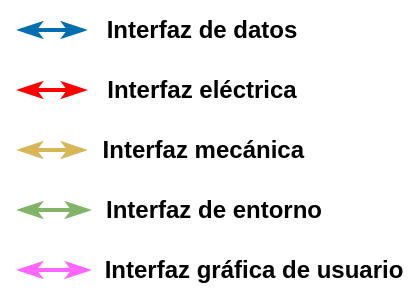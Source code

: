 <mxfile version="21.6.8" type="device">
  <diagram name="Page-1" id="ent9wL-jN6UkbQGGaIxV">
    <mxGraphModel dx="420" dy="217" grid="1" gridSize="10" guides="1" tooltips="1" connect="1" arrows="1" fold="1" page="1" pageScale="1" pageWidth="827" pageHeight="1169" math="0" shadow="0">
      <root>
        <mxCell id="0" />
        <mxCell id="1" parent="0" />
        <mxCell id="JQMjF-RkJTfRR0I4q0be-5" style="edgeStyle=orthogonalEdgeStyle;rounded=0;orthogonalLoop=1;jettySize=auto;html=1;exitX=0;exitY=0.5;exitDx=0;exitDy=0;startArrow=classicThin;startFill=1;endArrow=classicThin;endFill=1;strokeWidth=2;fillColor=#1ba1e2;strokeColor=#006EAF;" edge="1" parent="1" source="JQMjF-RkJTfRR0I4q0be-3">
          <mxGeometry relative="1" as="geometry">
            <mxPoint x="320" y="145" as="targetPoint" />
          </mxGeometry>
        </mxCell>
        <mxCell id="JQMjF-RkJTfRR0I4q0be-3" value="&lt;b&gt;Interfaz de datos&lt;/b&gt;" style="text;html=1;strokeColor=none;fillColor=none;align=center;verticalAlign=middle;whiteSpace=wrap;rounded=0;" vertex="1" parent="1">
          <mxGeometry x="354" y="130" width="116" height="30" as="geometry" />
        </mxCell>
        <mxCell id="JQMjF-RkJTfRR0I4q0be-6" style="edgeStyle=orthogonalEdgeStyle;rounded=0;orthogonalLoop=1;jettySize=auto;html=1;exitX=0;exitY=0.5;exitDx=0;exitDy=0;startArrow=classicThin;startFill=1;endArrow=classicThin;endFill=1;strokeWidth=2;fillColor=#e51400;strokeColor=#ff0000;" edge="1" parent="1" source="JQMjF-RkJTfRR0I4q0be-7">
          <mxGeometry relative="1" as="geometry">
            <mxPoint x="320" y="175" as="targetPoint" />
          </mxGeometry>
        </mxCell>
        <mxCell id="JQMjF-RkJTfRR0I4q0be-7" value="&lt;b&gt;Interfaz eléctrica&lt;/b&gt;" style="text;html=1;strokeColor=none;fillColor=none;align=center;verticalAlign=middle;whiteSpace=wrap;rounded=0;" vertex="1" parent="1">
          <mxGeometry x="354" y="160" width="116" height="30" as="geometry" />
        </mxCell>
        <mxCell id="JQMjF-RkJTfRR0I4q0be-8" style="edgeStyle=orthogonalEdgeStyle;rounded=0;orthogonalLoop=1;jettySize=auto;html=1;exitX=0;exitY=0.5;exitDx=0;exitDy=0;startArrow=classicThin;startFill=1;endArrow=classicThin;endFill=1;strokeWidth=2;fillColor=#fff2cc;strokeColor=#d6b656;gradientColor=#ffd966;" edge="1" parent="1" source="JQMjF-RkJTfRR0I4q0be-9">
          <mxGeometry relative="1" as="geometry">
            <mxPoint x="320" y="205" as="targetPoint" />
          </mxGeometry>
        </mxCell>
        <mxCell id="JQMjF-RkJTfRR0I4q0be-9" value="&lt;b&gt;Interfaz mecánica&amp;nbsp;&amp;nbsp;&lt;/b&gt;" style="text;html=1;strokeColor=none;fillColor=none;align=center;verticalAlign=middle;whiteSpace=wrap;rounded=0;" vertex="1" parent="1">
          <mxGeometry x="354" y="190" width="124" height="30" as="geometry" />
        </mxCell>
        <mxCell id="JQMjF-RkJTfRR0I4q0be-10" style="edgeStyle=orthogonalEdgeStyle;rounded=0;orthogonalLoop=1;jettySize=auto;html=1;exitX=0;exitY=0.5;exitDx=0;exitDy=0;startArrow=classicThin;startFill=1;endArrow=classicThin;endFill=1;strokeWidth=2;fillColor=#d5e8d4;strokeColor=#82b366;" edge="1" parent="1" source="JQMjF-RkJTfRR0I4q0be-11">
          <mxGeometry relative="1" as="geometry">
            <mxPoint x="320" y="235" as="targetPoint" />
          </mxGeometry>
        </mxCell>
        <mxCell id="JQMjF-RkJTfRR0I4q0be-11" value="&lt;b&gt;Interfaz de entorno&lt;/b&gt;" style="text;html=1;strokeColor=none;fillColor=none;align=center;verticalAlign=middle;whiteSpace=wrap;rounded=0;" vertex="1" parent="1">
          <mxGeometry x="356" y="220" width="124" height="30" as="geometry" />
        </mxCell>
        <mxCell id="JQMjF-RkJTfRR0I4q0be-13" style="edgeStyle=orthogonalEdgeStyle;rounded=0;orthogonalLoop=1;jettySize=auto;html=1;exitX=0;exitY=0.5;exitDx=0;exitDy=0;startArrow=classicThin;startFill=1;endArrow=classicThin;endFill=1;strokeWidth=2;fillColor=#e1d5e7;strokeColor=#FF66FF;" edge="1" parent="1" source="JQMjF-RkJTfRR0I4q0be-14">
          <mxGeometry relative="1" as="geometry">
            <mxPoint x="320" y="265" as="targetPoint" />
          </mxGeometry>
        </mxCell>
        <mxCell id="JQMjF-RkJTfRR0I4q0be-14" value="&lt;b&gt;Interfaz gráfica de usuario&lt;/b&gt;" style="text;html=1;strokeColor=none;fillColor=none;align=center;verticalAlign=middle;whiteSpace=wrap;rounded=0;" vertex="1" parent="1">
          <mxGeometry x="356" y="250" width="164" height="30" as="geometry" />
        </mxCell>
      </root>
    </mxGraphModel>
  </diagram>
</mxfile>
